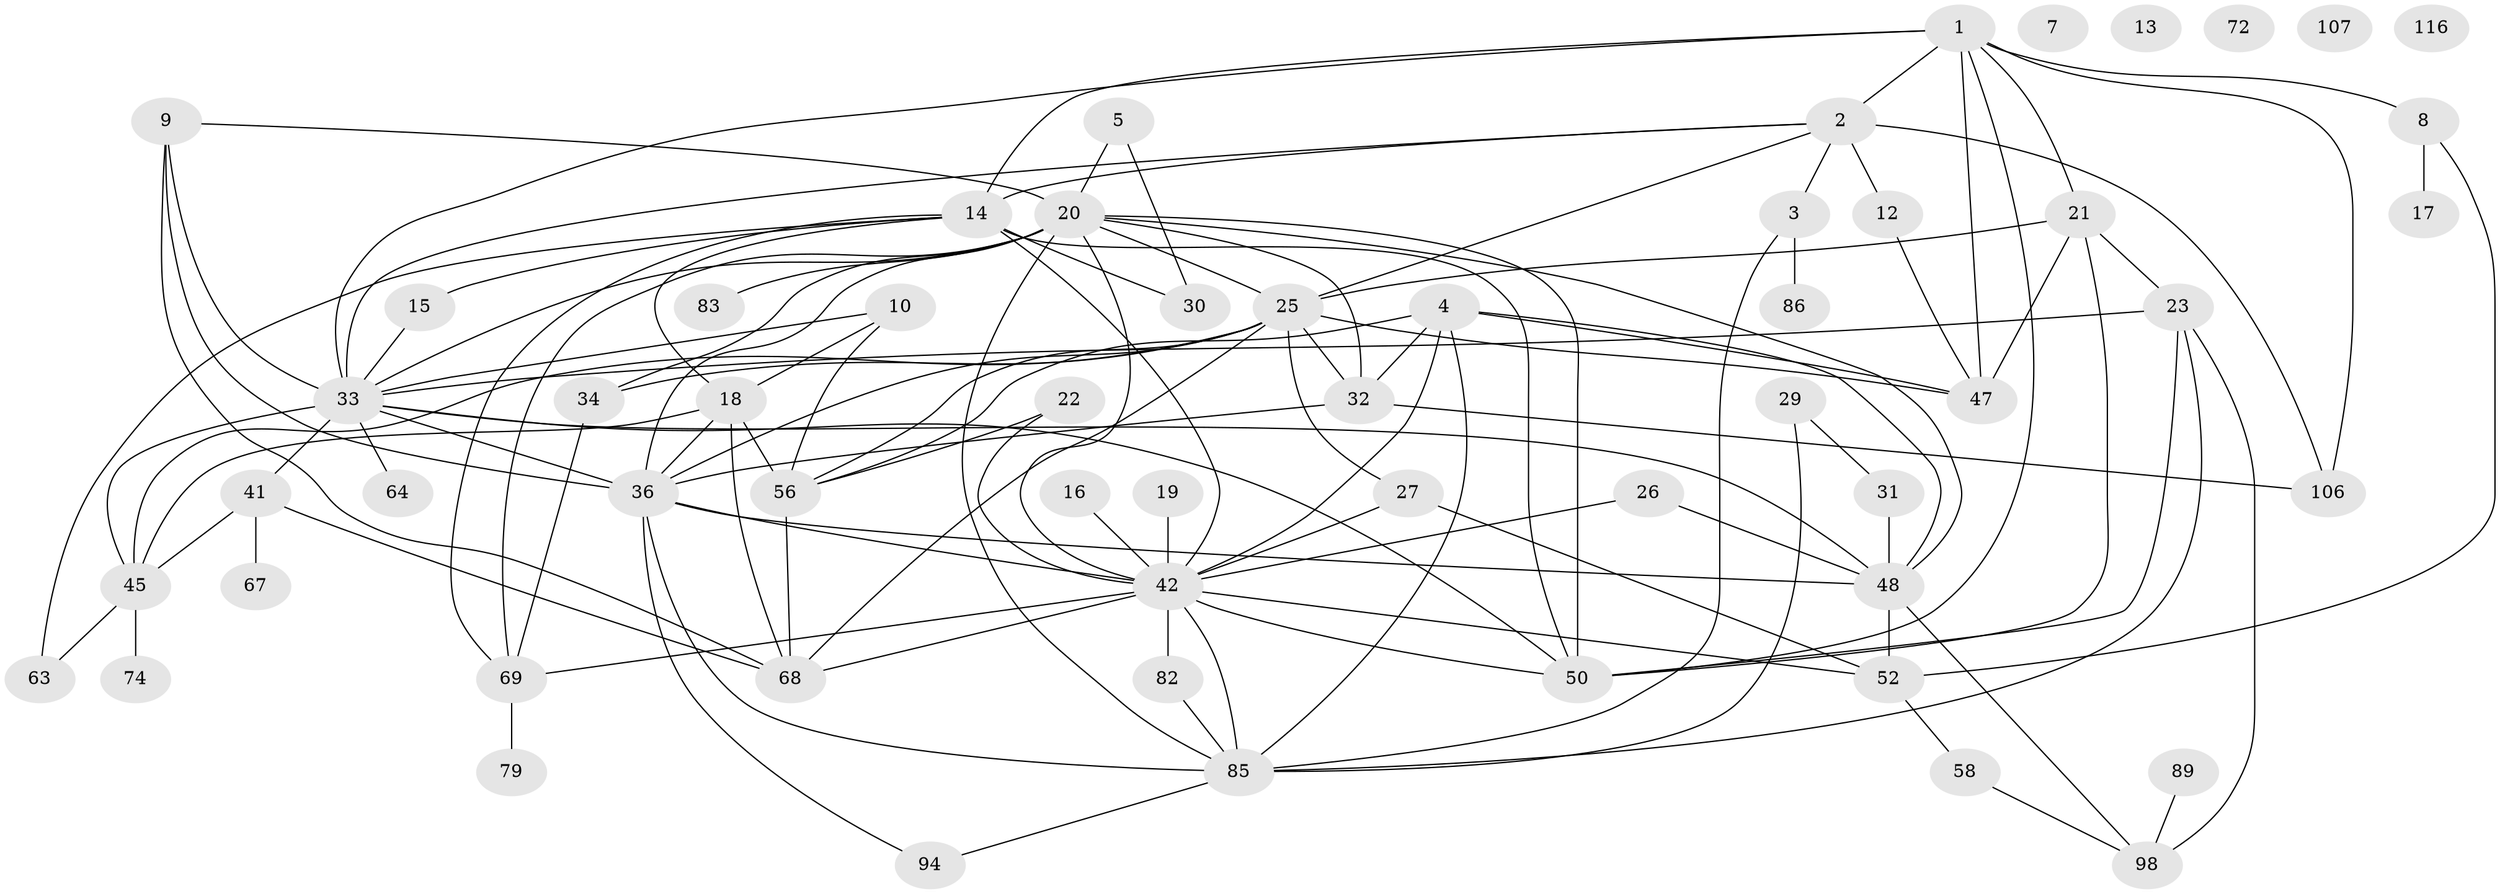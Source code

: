 // original degree distribution, {5: 0.13793103448275862, 4: 0.13793103448275862, 3: 0.20689655172413793, 2: 0.21551724137931033, 0: 0.04310344827586207, 6: 0.08620689655172414, 1: 0.14655172413793102, 7: 0.02586206896551724}
// Generated by graph-tools (version 1.1) at 2025/13/03/09/25 04:13:06]
// undirected, 58 vertices, 117 edges
graph export_dot {
graph [start="1"]
  node [color=gray90,style=filled];
  1 [super="+6+80"];
  2 [super="+11"];
  3;
  4 [super="+35"];
  5;
  7;
  8 [super="+78"];
  9 [super="+66"];
  10 [super="+24"];
  12 [super="+43"];
  13;
  14 [super="+46"];
  15 [super="+92"];
  16;
  17 [super="+39"];
  18 [super="+81"];
  19;
  20 [super="+28+54+37"];
  21 [super="+59"];
  22;
  23;
  25 [super="+60"];
  26;
  27;
  29;
  30;
  31;
  32 [super="+103"];
  33 [super="+99+76+38+51"];
  34;
  36 [super="+75+91"];
  41 [super="+44"];
  42 [super="+55+90+65"];
  45 [super="+108+70"];
  47 [super="+62"];
  48 [super="+49"];
  50 [super="+57+102"];
  52 [super="+95"];
  56;
  58;
  63;
  64;
  67;
  68 [super="+97"];
  69 [super="+93"];
  72;
  74 [super="+96"];
  79;
  82;
  83;
  85 [super="+105"];
  86;
  89;
  94;
  98;
  106 [super="+109"];
  107;
  116;
  1 -- 8;
  1 -- 106;
  1 -- 2;
  1 -- 21;
  1 -- 33 [weight=2];
  1 -- 50;
  1 -- 47;
  1 -- 14;
  2 -- 106 [weight=2];
  2 -- 12;
  2 -- 33;
  2 -- 3;
  2 -- 25;
  2 -- 14;
  3 -- 85;
  3 -- 86;
  4 -- 56;
  4 -- 42;
  4 -- 48;
  4 -- 32;
  4 -- 85;
  4 -- 47;
  5 -- 30;
  5 -- 20;
  8 -- 52;
  8 -- 17;
  9 -- 68;
  9 -- 33;
  9 -- 20;
  9 -- 36;
  10 -- 18;
  10 -- 56;
  10 -- 33;
  12 -- 47;
  14 -- 18;
  14 -- 30;
  14 -- 42;
  14 -- 50;
  14 -- 69;
  14 -- 63;
  14 -- 15;
  15 -- 33;
  16 -- 42;
  18 -- 45;
  18 -- 56;
  18 -- 68;
  18 -- 36;
  19 -- 42;
  20 -- 50;
  20 -- 36;
  20 -- 32;
  20 -- 48;
  20 -- 34;
  20 -- 83;
  20 -- 85;
  20 -- 42;
  20 -- 69;
  20 -- 33;
  20 -- 25;
  21 -- 23;
  21 -- 25;
  21 -- 47;
  21 -- 50;
  22 -- 56;
  22 -- 42;
  23 -- 98;
  23 -- 85;
  23 -- 33;
  23 -- 50;
  25 -- 56;
  25 -- 32;
  25 -- 34;
  25 -- 36;
  25 -- 68;
  25 -- 45;
  25 -- 47 [weight=2];
  25 -- 27;
  26 -- 42;
  26 -- 48;
  27 -- 52;
  27 -- 42;
  29 -- 31;
  29 -- 85;
  31 -- 48;
  32 -- 36;
  32 -- 106;
  33 -- 48;
  33 -- 45;
  33 -- 64;
  33 -- 50;
  33 -- 41 [weight=2];
  33 -- 36;
  34 -- 69;
  36 -- 42;
  36 -- 48;
  36 -- 85;
  36 -- 94;
  41 -- 45;
  41 -- 67;
  41 -- 68 [weight=2];
  42 -- 52;
  42 -- 68;
  42 -- 82;
  42 -- 69;
  42 -- 50;
  42 -- 85;
  45 -- 63;
  45 -- 74;
  48 -- 98;
  48 -- 52;
  52 -- 58;
  56 -- 68;
  58 -- 98;
  69 -- 79;
  82 -- 85;
  85 -- 94;
  89 -- 98;
}
